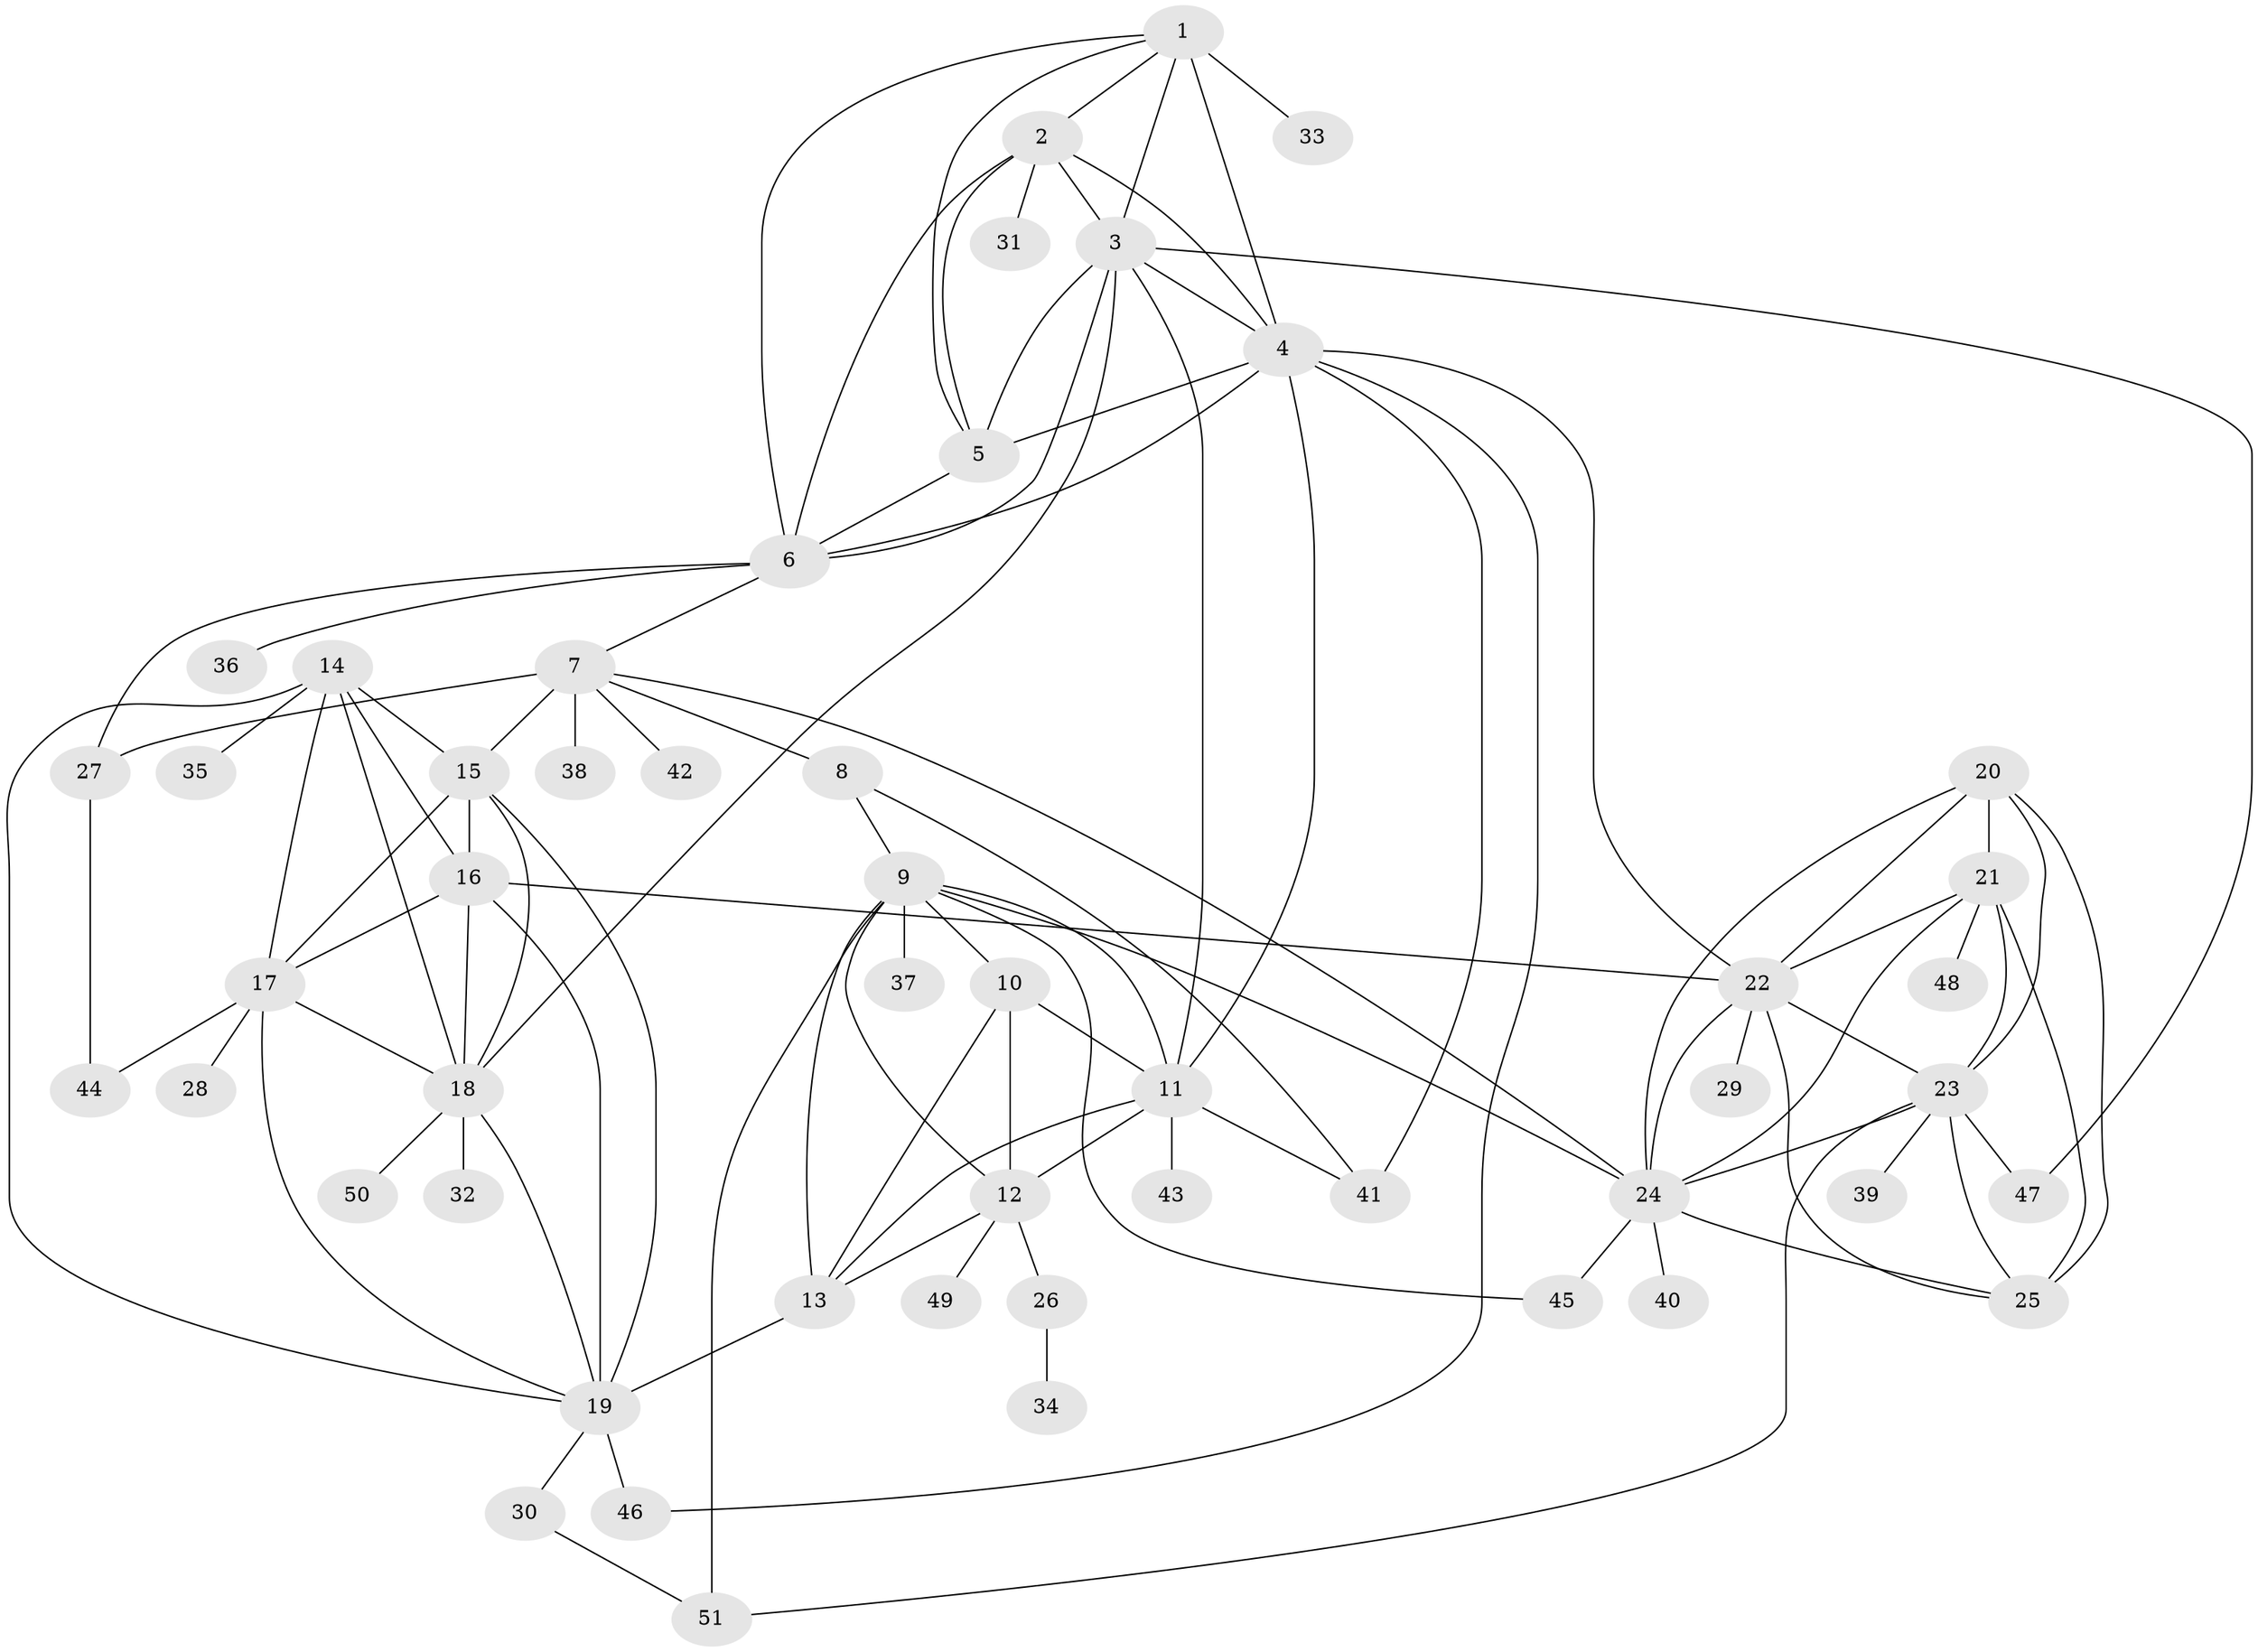 // original degree distribution, {9: 0.047244094488188976, 7: 0.03937007874015748, 10: 0.047244094488188976, 11: 0.023622047244094488, 6: 0.031496062992125984, 5: 0.023622047244094488, 13: 0.007874015748031496, 8: 0.023622047244094488, 3: 0.03937007874015748, 1: 0.5590551181102362, 2: 0.15748031496062992}
// Generated by graph-tools (version 1.1) at 2025/52/03/04/25 22:52:30]
// undirected, 51 vertices, 102 edges
graph export_dot {
  node [color=gray90,style=filled];
  1;
  2;
  3;
  4;
  5;
  6;
  7;
  8;
  9;
  10;
  11;
  12;
  13;
  14;
  15;
  16;
  17;
  18;
  19;
  20;
  21;
  22;
  23;
  24;
  25;
  26;
  27;
  28;
  29;
  30;
  31;
  32;
  33;
  34;
  35;
  36;
  37;
  38;
  39;
  40;
  41;
  42;
  43;
  44;
  45;
  46;
  47;
  48;
  49;
  50;
  51;
  1 -- 2 [weight=1.0];
  1 -- 3 [weight=1.0];
  1 -- 4 [weight=1.0];
  1 -- 5 [weight=1.0];
  1 -- 6 [weight=1.0];
  1 -- 33 [weight=3.0];
  2 -- 3 [weight=1.0];
  2 -- 4 [weight=1.0];
  2 -- 5 [weight=1.0];
  2 -- 6 [weight=1.0];
  2 -- 31 [weight=1.0];
  3 -- 4 [weight=1.0];
  3 -- 5 [weight=6.0];
  3 -- 6 [weight=1.0];
  3 -- 11 [weight=1.0];
  3 -- 18 [weight=1.0];
  3 -- 47 [weight=1.0];
  4 -- 5 [weight=1.0];
  4 -- 6 [weight=1.0];
  4 -- 11 [weight=1.0];
  4 -- 22 [weight=1.0];
  4 -- 41 [weight=1.0];
  4 -- 46 [weight=1.0];
  5 -- 6 [weight=1.0];
  6 -- 7 [weight=1.0];
  6 -- 27 [weight=1.0];
  6 -- 36 [weight=1.0];
  7 -- 8 [weight=5.0];
  7 -- 15 [weight=1.0];
  7 -- 24 [weight=1.0];
  7 -- 27 [weight=7.0];
  7 -- 38 [weight=2.0];
  7 -- 42 [weight=1.0];
  8 -- 9 [weight=1.0];
  8 -- 41 [weight=2.0];
  9 -- 10 [weight=2.0];
  9 -- 11 [weight=2.0];
  9 -- 12 [weight=2.0];
  9 -- 13 [weight=2.0];
  9 -- 24 [weight=1.0];
  9 -- 37 [weight=1.0];
  9 -- 45 [weight=1.0];
  9 -- 51 [weight=1.0];
  10 -- 11 [weight=1.0];
  10 -- 12 [weight=1.0];
  10 -- 13 [weight=1.0];
  11 -- 12 [weight=1.0];
  11 -- 13 [weight=1.0];
  11 -- 41 [weight=1.0];
  11 -- 43 [weight=1.0];
  12 -- 13 [weight=1.0];
  12 -- 26 [weight=1.0];
  12 -- 49 [weight=1.0];
  13 -- 19 [weight=1.0];
  14 -- 15 [weight=1.0];
  14 -- 16 [weight=1.0];
  14 -- 17 [weight=1.0];
  14 -- 18 [weight=1.0];
  14 -- 19 [weight=1.0];
  14 -- 35 [weight=1.0];
  15 -- 16 [weight=1.0];
  15 -- 17 [weight=1.0];
  15 -- 18 [weight=1.0];
  15 -- 19 [weight=1.0];
  16 -- 17 [weight=1.0];
  16 -- 18 [weight=1.0];
  16 -- 19 [weight=1.0];
  16 -- 22 [weight=1.0];
  17 -- 18 [weight=1.0];
  17 -- 19 [weight=1.0];
  17 -- 28 [weight=1.0];
  17 -- 44 [weight=1.0];
  18 -- 19 [weight=1.0];
  18 -- 32 [weight=3.0];
  18 -- 50 [weight=1.0];
  19 -- 30 [weight=1.0];
  19 -- 46 [weight=2.0];
  20 -- 21 [weight=1.0];
  20 -- 22 [weight=1.0];
  20 -- 23 [weight=1.0];
  20 -- 24 [weight=1.0];
  20 -- 25 [weight=1.0];
  21 -- 22 [weight=1.0];
  21 -- 23 [weight=1.0];
  21 -- 24 [weight=1.0];
  21 -- 25 [weight=2.0];
  21 -- 48 [weight=1.0];
  22 -- 23 [weight=1.0];
  22 -- 24 [weight=1.0];
  22 -- 25 [weight=1.0];
  22 -- 29 [weight=1.0];
  23 -- 24 [weight=1.0];
  23 -- 25 [weight=1.0];
  23 -- 39 [weight=1.0];
  23 -- 47 [weight=1.0];
  23 -- 51 [weight=1.0];
  24 -- 25 [weight=1.0];
  24 -- 40 [weight=1.0];
  24 -- 45 [weight=1.0];
  26 -- 34 [weight=3.0];
  27 -- 44 [weight=1.0];
  30 -- 51 [weight=1.0];
}

